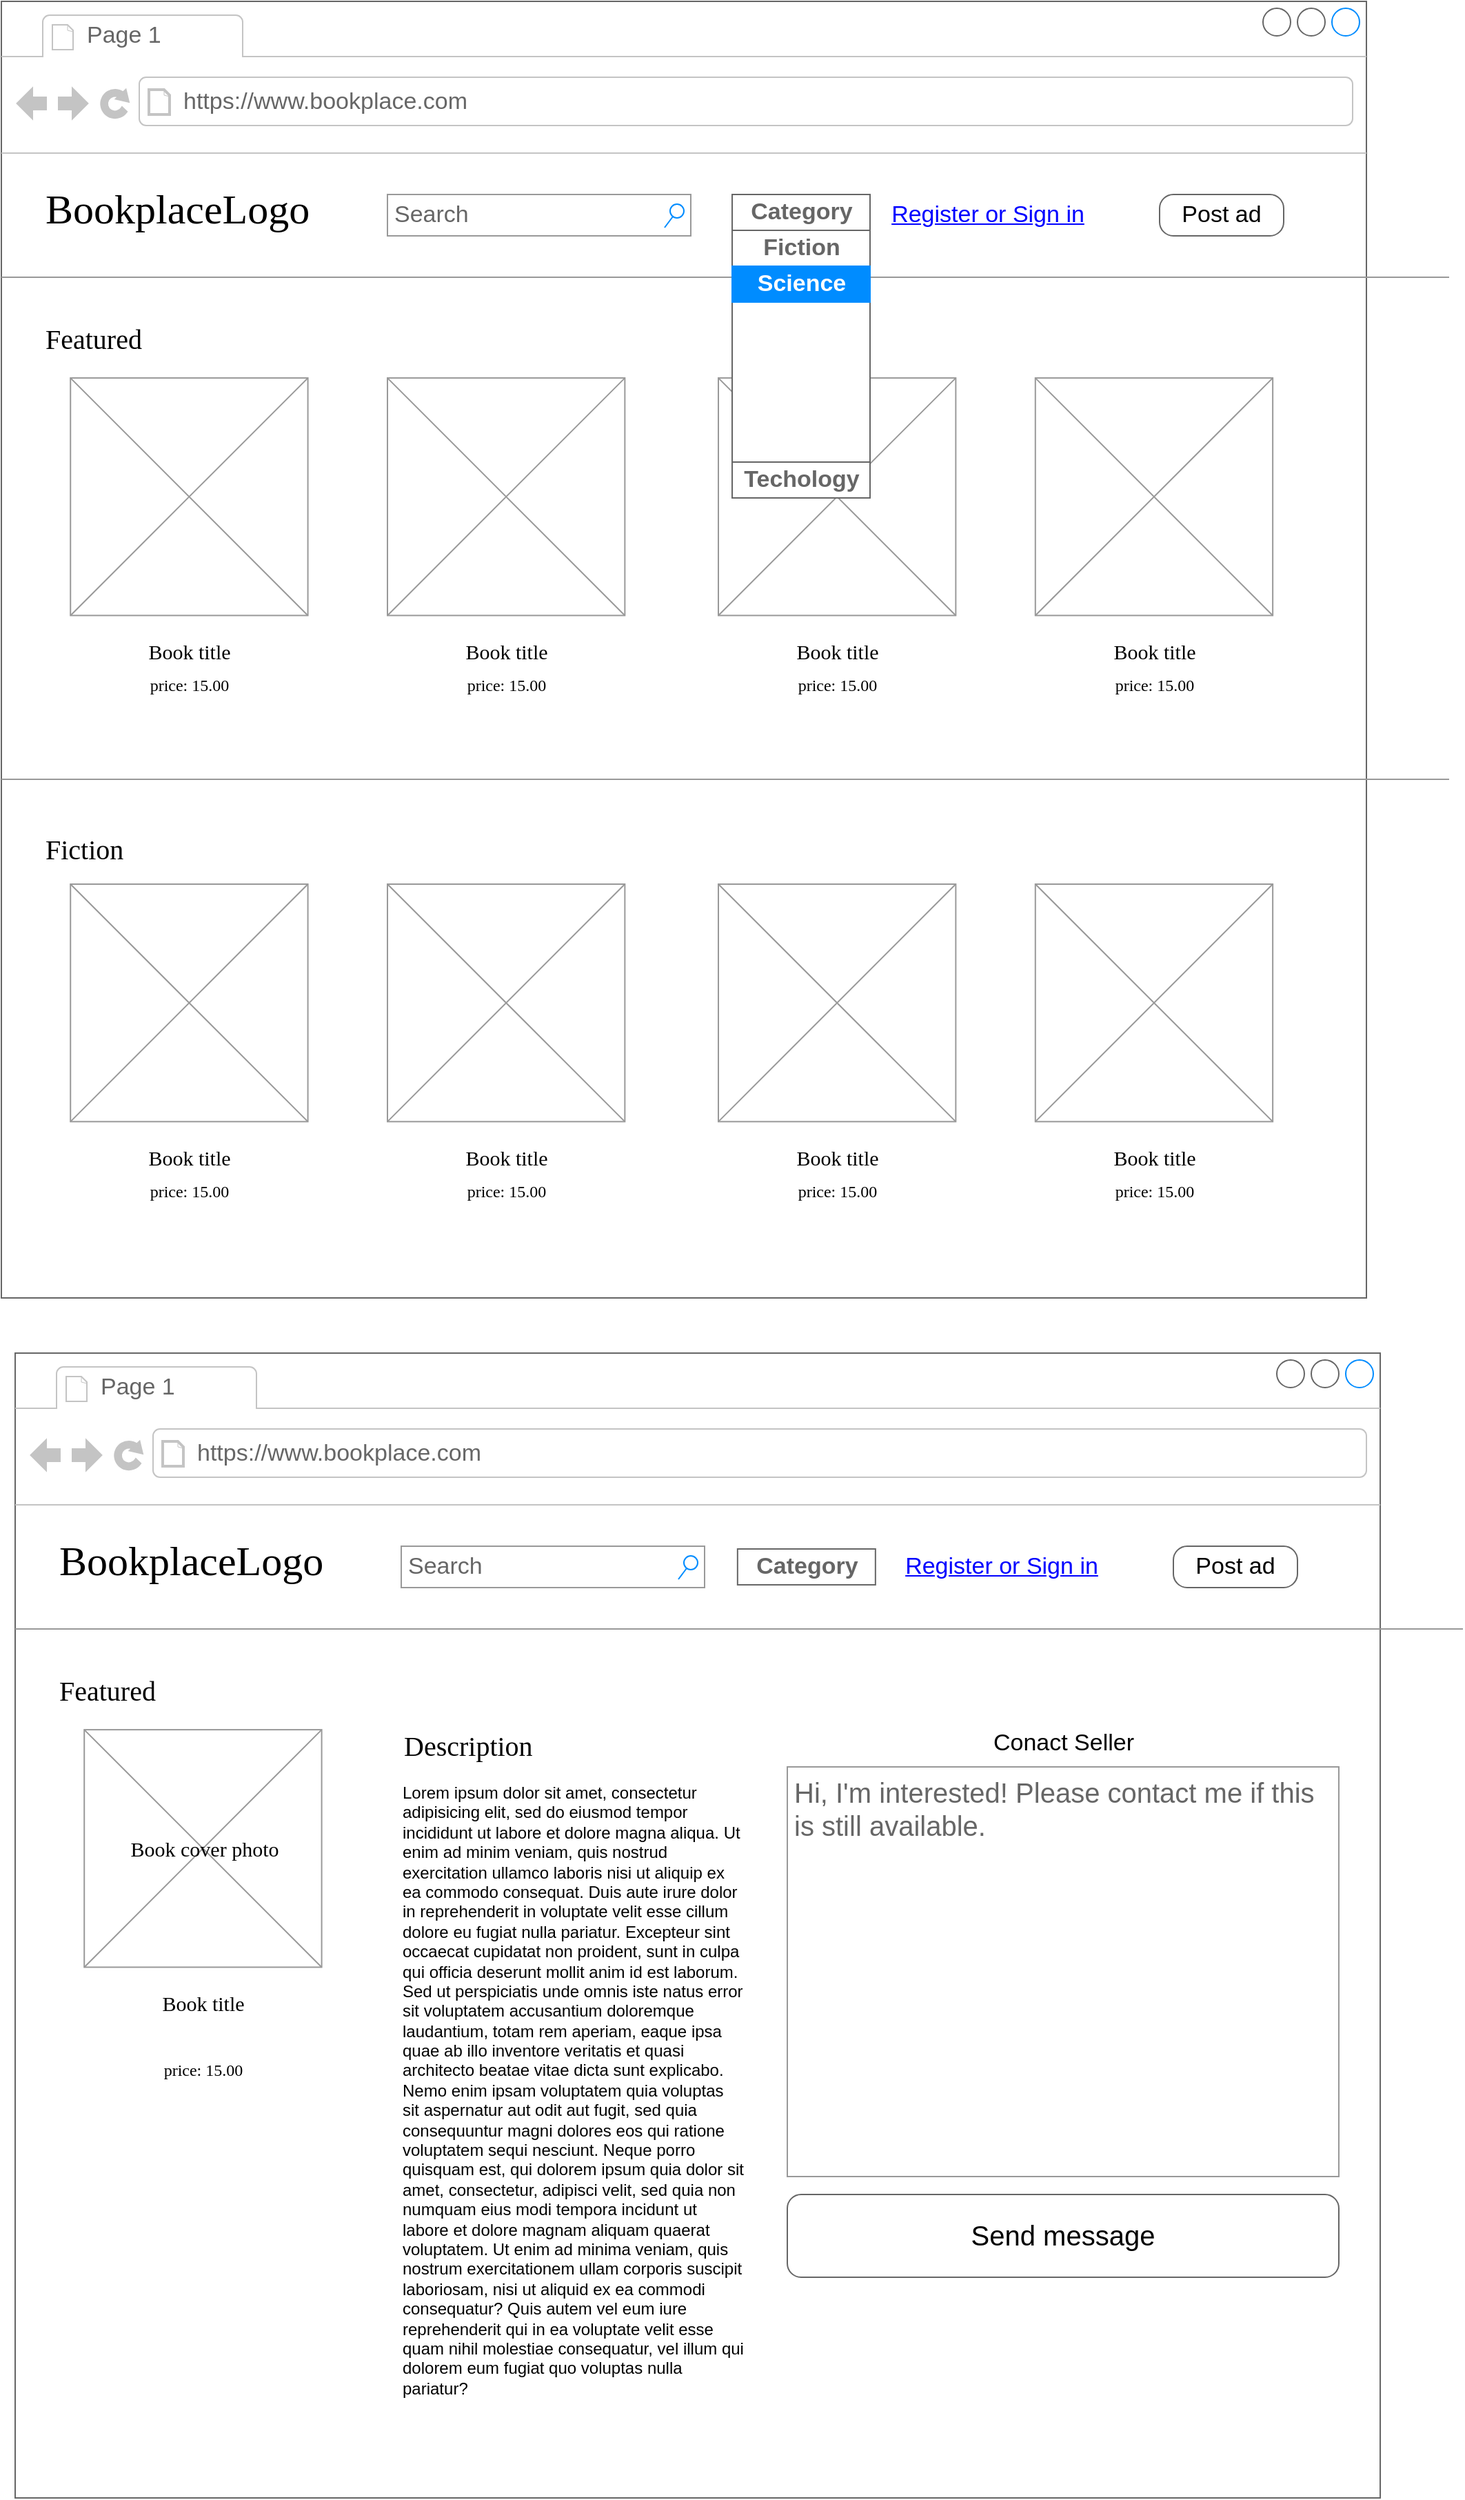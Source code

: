 <mxfile version="16.2.2" type="device"><diagram name="Page-1" id="2cc2dc42-3aac-f2a9-1cec-7a8b7cbee084"><mxGraphModel dx="2712" dy="1012" grid="1" gridSize="10" guides="1" tooltips="1" connect="1" arrows="1" fold="1" page="1" pageScale="1" pageWidth="1100" pageHeight="850" background="none" math="0" shadow="0"><root><mxCell id="0"/><mxCell id="1" parent="0"/><mxCell id="7026571954dc6520-1" value="" style="strokeWidth=1;shadow=0;dashed=0;align=center;html=1;shape=mxgraph.mockup.containers.browserWindow;rSize=0;strokeColor=#666666;mainText=,;recursiveResize=0;rounded=0;labelBackgroundColor=none;fontFamily=Verdana;fontSize=12" parent="1" vertex="1"><mxGeometry x="-20" y="30" width="990" height="940" as="geometry"/></mxCell><mxCell id="7026571954dc6520-2" value="Page 1" style="strokeWidth=1;shadow=0;dashed=0;align=center;html=1;shape=mxgraph.mockup.containers.anchor;fontSize=17;fontColor=#666666;align=left;" parent="7026571954dc6520-1" vertex="1"><mxGeometry x="60" y="12" width="110" height="26" as="geometry"/></mxCell><mxCell id="7026571954dc6520-3" value="https://www.bookplace.com" style="strokeWidth=1;shadow=0;dashed=0;align=center;html=1;shape=mxgraph.mockup.containers.anchor;rSize=0;fontSize=17;fontColor=#666666;align=left;" parent="7026571954dc6520-1" vertex="1"><mxGeometry x="130" y="60" width="250" height="26" as="geometry"/></mxCell><mxCell id="7026571954dc6520-15" value="" style="verticalLabelPosition=bottom;shadow=0;dashed=0;align=center;html=1;verticalAlign=top;strokeWidth=1;shape=mxgraph.mockup.markup.line;strokeColor=#999999;rounded=0;labelBackgroundColor=none;fillColor=#ffffff;fontFamily=Verdana;fontSize=12;fontColor=#000000;" parent="7026571954dc6520-1" vertex="1"><mxGeometry y="190" width="1050" height="20" as="geometry"/></mxCell><mxCell id="7026571954dc6520-18" value="Post ad" style="strokeWidth=1;shadow=0;dashed=0;align=center;html=1;shape=mxgraph.mockup.buttons.button;strokeColor=#666666;mainText=;buttonStyle=round;fontSize=17;fontStyle=0;fillColor=none;whiteSpace=wrap;rounded=0;labelBackgroundColor=none;" parent="7026571954dc6520-1" vertex="1"><mxGeometry x="840" y="140" width="90" height="30" as="geometry"/></mxCell><mxCell id="7026571954dc6520-21" value="" style="verticalLabelPosition=bottom;shadow=0;dashed=0;align=center;html=1;verticalAlign=top;strokeWidth=1;shape=mxgraph.mockup.markup.line;strokeColor=#999999;rounded=0;labelBackgroundColor=none;fillColor=#ffffff;fontFamily=Verdana;fontSize=12;fontColor=#000000;" parent="7026571954dc6520-1" vertex="1"><mxGeometry y="554" width="1050" height="20" as="geometry"/></mxCell><mxCell id="egpmZQZJxqhBSQmusaw0-43" value="Register or Sign in" style="shape=rectangle;strokeColor=none;fillColor=none;linkText=;fontSize=17;fontColor=#0000ff;fontStyle=4;html=1;align=center;" vertex="1" parent="7026571954dc6520-1"><mxGeometry x="640" y="140" width="150" height="30" as="geometry"/></mxCell><mxCell id="7026571954dc6520-4" value="BookplaceLogo" style="text;html=1;points=[];align=left;verticalAlign=top;spacingTop=-4;fontSize=30;fontFamily=Verdana" parent="7026571954dc6520-1" vertex="1"><mxGeometry x="30" y="130" width="340" height="50" as="geometry"/></mxCell><mxCell id="7026571954dc6520-14" value="Search" style="strokeWidth=1;shadow=0;dashed=0;align=center;html=1;shape=mxgraph.mockup.forms.searchBox;strokeColor=#999999;mainText=;strokeColor2=#008cff;fontColor=#666666;fontSize=17;align=left;spacingLeft=3;rounded=0;labelBackgroundColor=none;" parent="7026571954dc6520-1" vertex="1"><mxGeometry x="280" y="140" width="220" height="30" as="geometry"/></mxCell><mxCell id="7026571954dc6520-16" value="&lt;font style=&quot;font-size: 20px&quot;&gt;Featured&lt;/font&gt;" style="text;html=1;points=[];align=left;verticalAlign=top;spacingTop=-4;fontSize=15;fontFamily=Verdana" parent="7026571954dc6520-1" vertex="1"><mxGeometry x="30.003" y="230" width="243.914" height="43.043" as="geometry"/></mxCell><mxCell id="egpmZQZJxqhBSQmusaw0-86" value="" style="group" vertex="1" connectable="0" parent="7026571954dc6520-1"><mxGeometry x="50.113" y="273.043" width="172.175" height="294.347" as="geometry"/></mxCell><mxCell id="7026571954dc6520-6" value="Book title" style="text;html=1;points=[];align=center;verticalAlign=top;spacingTop=-4;fontSize=15;fontFamily=Verdana" parent="egpmZQZJxqhBSQmusaw0-86" vertex="1"><mxGeometry x="28.697" y="186.527" width="114.78" height="20.43" as="geometry"/></mxCell><mxCell id="7026571954dc6520-7" value="price: 15.00" style="text;html=1;points=[];align=center;verticalAlign=top;spacingTop=-4;fontSize=12;fontFamily=Verdana;whiteSpace=wrap;" parent="egpmZQZJxqhBSQmusaw0-86" vertex="1"><mxGeometry x="28.696" y="212.955" width="114.783" height="57.391" as="geometry"/></mxCell><mxCell id="egpmZQZJxqhBSQmusaw0-65" value="" style="verticalLabelPosition=bottom;shadow=0;dashed=0;align=center;html=1;verticalAlign=top;strokeWidth=1;shape=mxgraph.mockup.graphics.simpleIcon;strokeColor=#999999;fillColor=#ffffff;rounded=0;labelBackgroundColor=none;fontFamily=Verdana;fontSize=12;fontColor=#000000;" vertex="1" parent="egpmZQZJxqhBSQmusaw0-86"><mxGeometry width="172.175" height="172.174" as="geometry"/></mxCell><mxCell id="egpmZQZJxqhBSQmusaw0-102" value="&lt;font style=&quot;font-size: 20px&quot;&gt;Fiction&lt;/font&gt;" style="text;html=1;points=[];align=left;verticalAlign=top;spacingTop=-4;fontSize=15;fontFamily=Verdana" vertex="1" parent="7026571954dc6520-1"><mxGeometry x="30.003" y="600" width="243.914" height="43.043" as="geometry"/></mxCell><mxCell id="egpmZQZJxqhBSQmusaw0-215" value="" style="group" vertex="1" connectable="0" parent="7026571954dc6520-1"><mxGeometry x="280.003" y="273.043" width="172.175" height="294.347" as="geometry"/></mxCell><mxCell id="egpmZQZJxqhBSQmusaw0-216" value="Book title" style="text;html=1;points=[];align=center;verticalAlign=top;spacingTop=-4;fontSize=15;fontFamily=Verdana" vertex="1" parent="egpmZQZJxqhBSQmusaw0-215"><mxGeometry x="28.697" y="186.527" width="114.78" height="20.43" as="geometry"/></mxCell><mxCell id="egpmZQZJxqhBSQmusaw0-217" value="price: 15.00" style="text;html=1;points=[];align=center;verticalAlign=top;spacingTop=-4;fontSize=12;fontFamily=Verdana;whiteSpace=wrap;" vertex="1" parent="egpmZQZJxqhBSQmusaw0-215"><mxGeometry x="28.696" y="212.955" width="114.783" height="57.391" as="geometry"/></mxCell><mxCell id="egpmZQZJxqhBSQmusaw0-218" value="" style="verticalLabelPosition=bottom;shadow=0;dashed=0;align=center;html=1;verticalAlign=top;strokeWidth=1;shape=mxgraph.mockup.graphics.simpleIcon;strokeColor=#999999;fillColor=#ffffff;rounded=0;labelBackgroundColor=none;fontFamily=Verdana;fontSize=12;fontColor=#000000;" vertex="1" parent="egpmZQZJxqhBSQmusaw0-215"><mxGeometry width="172.175" height="172.174" as="geometry"/></mxCell><mxCell id="egpmZQZJxqhBSQmusaw0-223" value="" style="group" vertex="1" connectable="0" parent="7026571954dc6520-1"><mxGeometry x="520.003" y="273.043" width="172.175" height="294.347" as="geometry"/></mxCell><mxCell id="egpmZQZJxqhBSQmusaw0-224" value="Book title" style="text;html=1;points=[];align=center;verticalAlign=top;spacingTop=-4;fontSize=15;fontFamily=Verdana" vertex="1" parent="egpmZQZJxqhBSQmusaw0-223"><mxGeometry x="28.697" y="186.527" width="114.78" height="20.43" as="geometry"/></mxCell><mxCell id="egpmZQZJxqhBSQmusaw0-225" value="price: 15.00" style="text;html=1;points=[];align=center;verticalAlign=top;spacingTop=-4;fontSize=12;fontFamily=Verdana;whiteSpace=wrap;" vertex="1" parent="egpmZQZJxqhBSQmusaw0-223"><mxGeometry x="28.696" y="212.955" width="114.783" height="57.391" as="geometry"/></mxCell><mxCell id="egpmZQZJxqhBSQmusaw0-226" value="" style="verticalLabelPosition=bottom;shadow=0;dashed=0;align=center;html=1;verticalAlign=top;strokeWidth=1;shape=mxgraph.mockup.graphics.simpleIcon;strokeColor=#999999;fillColor=#ffffff;rounded=0;labelBackgroundColor=none;fontFamily=Verdana;fontSize=12;fontColor=#000000;" vertex="1" parent="egpmZQZJxqhBSQmusaw0-223"><mxGeometry width="172.175" height="172.174" as="geometry"/></mxCell><mxCell id="egpmZQZJxqhBSQmusaw0-227" value="" style="group" vertex="1" connectable="0" parent="7026571954dc6520-1"><mxGeometry x="749.893" y="273.043" width="172.175" height="294.347" as="geometry"/></mxCell><mxCell id="egpmZQZJxqhBSQmusaw0-228" value="Book title" style="text;html=1;points=[];align=center;verticalAlign=top;spacingTop=-4;fontSize=15;fontFamily=Verdana" vertex="1" parent="egpmZQZJxqhBSQmusaw0-227"><mxGeometry x="28.697" y="186.527" width="114.78" height="20.43" as="geometry"/></mxCell><mxCell id="egpmZQZJxqhBSQmusaw0-229" value="price: 15.00" style="text;html=1;points=[];align=center;verticalAlign=top;spacingTop=-4;fontSize=12;fontFamily=Verdana;whiteSpace=wrap;" vertex="1" parent="egpmZQZJxqhBSQmusaw0-227"><mxGeometry x="28.696" y="212.955" width="114.783" height="57.391" as="geometry"/></mxCell><mxCell id="egpmZQZJxqhBSQmusaw0-230" value="" style="verticalLabelPosition=bottom;shadow=0;dashed=0;align=center;html=1;verticalAlign=top;strokeWidth=1;shape=mxgraph.mockup.graphics.simpleIcon;strokeColor=#999999;fillColor=#ffffff;rounded=0;labelBackgroundColor=none;fontFamily=Verdana;fontSize=12;fontColor=#000000;" vertex="1" parent="egpmZQZJxqhBSQmusaw0-227"><mxGeometry width="172.175" height="172.174" as="geometry"/></mxCell><mxCell id="egpmZQZJxqhBSQmusaw0-6" value="" style="strokeWidth=1;shadow=0;dashed=0;align=center;html=1;shape=mxgraph.mockup.containers.rrect;rSize=0;strokeColor=#666666;" vertex="1" parent="7026571954dc6520-1"><mxGeometry x="530" y="140" width="100" height="220" as="geometry"/></mxCell><mxCell id="egpmZQZJxqhBSQmusaw0-7" value="Category" style="strokeColor=inherit;fillColor=inherit;gradientColor=inherit;strokeWidth=1;shadow=0;dashed=0;align=center;html=1;shape=mxgraph.mockup.containers.rrect;rSize=0;fontSize=17;fontColor=#666666;fontStyle=1;resizeWidth=1;" vertex="1" parent="egpmZQZJxqhBSQmusaw0-6"><mxGeometry width="100" height="26" relative="1" as="geometry"/></mxCell><mxCell id="egpmZQZJxqhBSQmusaw0-8" value="Fiction" style="strokeColor=inherit;fillColor=inherit;gradientColor=inherit;strokeWidth=1;shadow=0;dashed=0;align=center;html=1;shape=mxgraph.mockup.containers.rrect;rSize=0;fontSize=17;fontColor=#666666;fontStyle=1;resizeWidth=1;" vertex="1" parent="egpmZQZJxqhBSQmusaw0-6"><mxGeometry width="100" height="26" relative="1" as="geometry"><mxPoint y="26" as="offset"/></mxGeometry></mxCell><mxCell id="egpmZQZJxqhBSQmusaw0-9" value="Science" style="strokeWidth=1;shadow=0;dashed=0;align=center;html=1;shape=mxgraph.mockup.containers.rrect;rSize=0;fontSize=17;fontColor=#ffffff;fontStyle=1;fillColor=#008cff;strokeColor=#008cff;resizeWidth=1;" vertex="1" parent="egpmZQZJxqhBSQmusaw0-6"><mxGeometry width="100" height="26" relative="1" as="geometry"><mxPoint y="52" as="offset"/></mxGeometry></mxCell><mxCell id="egpmZQZJxqhBSQmusaw0-10" value="Techology" style="strokeColor=inherit;fillColor=inherit;gradientColor=inherit;strokeWidth=1;shadow=0;dashed=0;align=center;html=1;shape=mxgraph.mockup.containers.rrect;rSize=0;fontSize=17;fontColor=#666666;fontStyle=1;resizeWidth=1;" vertex="1" parent="egpmZQZJxqhBSQmusaw0-6"><mxGeometry y="1" width="100" height="26" relative="1" as="geometry"><mxPoint y="-26" as="offset"/></mxGeometry></mxCell><mxCell id="egpmZQZJxqhBSQmusaw0-231" value="" style="group" vertex="1" connectable="0" parent="7026571954dc6520-1"><mxGeometry x="50.113" y="640.003" width="172.175" height="294.347" as="geometry"/></mxCell><mxCell id="egpmZQZJxqhBSQmusaw0-232" value="Book title" style="text;html=1;points=[];align=center;verticalAlign=top;spacingTop=-4;fontSize=15;fontFamily=Verdana" vertex="1" parent="egpmZQZJxqhBSQmusaw0-231"><mxGeometry x="28.697" y="186.527" width="114.78" height="20.43" as="geometry"/></mxCell><mxCell id="egpmZQZJxqhBSQmusaw0-233" value="price: 15.00" style="text;html=1;points=[];align=center;verticalAlign=top;spacingTop=-4;fontSize=12;fontFamily=Verdana;whiteSpace=wrap;" vertex="1" parent="egpmZQZJxqhBSQmusaw0-231"><mxGeometry x="28.696" y="212.955" width="114.783" height="57.391" as="geometry"/></mxCell><mxCell id="egpmZQZJxqhBSQmusaw0-234" value="" style="verticalLabelPosition=bottom;shadow=0;dashed=0;align=center;html=1;verticalAlign=top;strokeWidth=1;shape=mxgraph.mockup.graphics.simpleIcon;strokeColor=#999999;fillColor=#ffffff;rounded=0;labelBackgroundColor=none;fontFamily=Verdana;fontSize=12;fontColor=#000000;" vertex="1" parent="egpmZQZJxqhBSQmusaw0-231"><mxGeometry width="172.175" height="172.174" as="geometry"/></mxCell><mxCell id="egpmZQZJxqhBSQmusaw0-235" value="" style="group" vertex="1" connectable="0" parent="7026571954dc6520-1"><mxGeometry x="280.003" y="640.003" width="172.175" height="294.347" as="geometry"/></mxCell><mxCell id="egpmZQZJxqhBSQmusaw0-236" value="Book title" style="text;html=1;points=[];align=center;verticalAlign=top;spacingTop=-4;fontSize=15;fontFamily=Verdana" vertex="1" parent="egpmZQZJxqhBSQmusaw0-235"><mxGeometry x="28.697" y="186.527" width="114.78" height="20.43" as="geometry"/></mxCell><mxCell id="egpmZQZJxqhBSQmusaw0-237" value="price: 15.00" style="text;html=1;points=[];align=center;verticalAlign=top;spacingTop=-4;fontSize=12;fontFamily=Verdana;whiteSpace=wrap;" vertex="1" parent="egpmZQZJxqhBSQmusaw0-235"><mxGeometry x="28.696" y="212.955" width="114.783" height="57.391" as="geometry"/></mxCell><mxCell id="egpmZQZJxqhBSQmusaw0-238" value="" style="verticalLabelPosition=bottom;shadow=0;dashed=0;align=center;html=1;verticalAlign=top;strokeWidth=1;shape=mxgraph.mockup.graphics.simpleIcon;strokeColor=#999999;fillColor=#ffffff;rounded=0;labelBackgroundColor=none;fontFamily=Verdana;fontSize=12;fontColor=#000000;" vertex="1" parent="egpmZQZJxqhBSQmusaw0-235"><mxGeometry width="172.175" height="172.174" as="geometry"/></mxCell><mxCell id="egpmZQZJxqhBSQmusaw0-239" value="" style="group" vertex="1" connectable="0" parent="7026571954dc6520-1"><mxGeometry x="520.003" y="640.003" width="172.175" height="294.347" as="geometry"/></mxCell><mxCell id="egpmZQZJxqhBSQmusaw0-240" value="Book title" style="text;html=1;points=[];align=center;verticalAlign=top;spacingTop=-4;fontSize=15;fontFamily=Verdana" vertex="1" parent="egpmZQZJxqhBSQmusaw0-239"><mxGeometry x="28.697" y="186.527" width="114.78" height="20.43" as="geometry"/></mxCell><mxCell id="egpmZQZJxqhBSQmusaw0-241" value="price: 15.00" style="text;html=1;points=[];align=center;verticalAlign=top;spacingTop=-4;fontSize=12;fontFamily=Verdana;whiteSpace=wrap;" vertex="1" parent="egpmZQZJxqhBSQmusaw0-239"><mxGeometry x="28.696" y="212.955" width="114.783" height="57.391" as="geometry"/></mxCell><mxCell id="egpmZQZJxqhBSQmusaw0-242" value="" style="verticalLabelPosition=bottom;shadow=0;dashed=0;align=center;html=1;verticalAlign=top;strokeWidth=1;shape=mxgraph.mockup.graphics.simpleIcon;strokeColor=#999999;fillColor=#ffffff;rounded=0;labelBackgroundColor=none;fontFamily=Verdana;fontSize=12;fontColor=#000000;" vertex="1" parent="egpmZQZJxqhBSQmusaw0-239"><mxGeometry width="172.175" height="172.174" as="geometry"/></mxCell><mxCell id="egpmZQZJxqhBSQmusaw0-243" value="" style="group" vertex="1" connectable="0" parent="7026571954dc6520-1"><mxGeometry x="749.893" y="640.003" width="172.175" height="294.347" as="geometry"/></mxCell><mxCell id="egpmZQZJxqhBSQmusaw0-244" value="Book title" style="text;html=1;points=[];align=center;verticalAlign=top;spacingTop=-4;fontSize=15;fontFamily=Verdana" vertex="1" parent="egpmZQZJxqhBSQmusaw0-243"><mxGeometry x="28.697" y="186.527" width="114.78" height="20.43" as="geometry"/></mxCell><mxCell id="egpmZQZJxqhBSQmusaw0-245" value="price: 15.00" style="text;html=1;points=[];align=center;verticalAlign=top;spacingTop=-4;fontSize=12;fontFamily=Verdana;whiteSpace=wrap;" vertex="1" parent="egpmZQZJxqhBSQmusaw0-243"><mxGeometry x="28.696" y="212.955" width="114.783" height="57.391" as="geometry"/></mxCell><mxCell id="egpmZQZJxqhBSQmusaw0-246" value="" style="verticalLabelPosition=bottom;shadow=0;dashed=0;align=center;html=1;verticalAlign=top;strokeWidth=1;shape=mxgraph.mockup.graphics.simpleIcon;strokeColor=#999999;fillColor=#ffffff;rounded=0;labelBackgroundColor=none;fontFamily=Verdana;fontSize=12;fontColor=#000000;" vertex="1" parent="egpmZQZJxqhBSQmusaw0-243"><mxGeometry width="172.175" height="172.174" as="geometry"/></mxCell><mxCell id="egpmZQZJxqhBSQmusaw0-118" value="" style="strokeWidth=1;shadow=0;dashed=0;align=center;html=1;shape=mxgraph.mockup.containers.browserWindow;rSize=0;strokeColor=#666666;mainText=,;recursiveResize=0;rounded=0;labelBackgroundColor=none;fontFamily=Verdana;fontSize=12;fontStyle=1" vertex="1" parent="1"><mxGeometry x="-10" y="1010" width="990" height="830" as="geometry"/></mxCell><mxCell id="egpmZQZJxqhBSQmusaw0-119" value="Page 1" style="strokeWidth=1;shadow=0;dashed=0;align=center;html=1;shape=mxgraph.mockup.containers.anchor;fontSize=17;fontColor=#666666;align=left;" vertex="1" parent="egpmZQZJxqhBSQmusaw0-118"><mxGeometry x="60" y="12" width="110" height="26" as="geometry"/></mxCell><mxCell id="egpmZQZJxqhBSQmusaw0-120" value="https://www.bookplace.com" style="strokeWidth=1;shadow=0;dashed=0;align=center;html=1;shape=mxgraph.mockup.containers.anchor;rSize=0;fontSize=17;fontColor=#666666;align=left;" vertex="1" parent="egpmZQZJxqhBSQmusaw0-118"><mxGeometry x="130" y="60" width="250" height="26" as="geometry"/></mxCell><mxCell id="egpmZQZJxqhBSQmusaw0-121" value="" style="verticalLabelPosition=bottom;shadow=0;dashed=0;align=center;html=1;verticalAlign=top;strokeWidth=1;shape=mxgraph.mockup.markup.line;strokeColor=#999999;rounded=0;labelBackgroundColor=none;fillColor=#ffffff;fontFamily=Verdana;fontSize=12;fontColor=#000000;" vertex="1" parent="egpmZQZJxqhBSQmusaw0-118"><mxGeometry y="190" width="1050" height="20" as="geometry"/></mxCell><mxCell id="egpmZQZJxqhBSQmusaw0-122" value="Post ad" style="strokeWidth=1;shadow=0;dashed=0;align=center;html=1;shape=mxgraph.mockup.buttons.button;strokeColor=#666666;mainText=;buttonStyle=round;fontSize=17;fontStyle=0;fillColor=none;whiteSpace=wrap;rounded=0;labelBackgroundColor=none;" vertex="1" parent="egpmZQZJxqhBSQmusaw0-118"><mxGeometry x="840" y="140" width="90" height="30" as="geometry"/></mxCell><mxCell id="egpmZQZJxqhBSQmusaw0-124" value="Register or Sign in" style="shape=rectangle;strokeColor=none;fillColor=none;linkText=;fontSize=17;fontColor=#0000ff;fontStyle=4;html=1;align=center;" vertex="1" parent="egpmZQZJxqhBSQmusaw0-118"><mxGeometry x="640" y="140" width="150" height="30" as="geometry"/></mxCell><mxCell id="egpmZQZJxqhBSQmusaw0-125" value="BookplaceLogo" style="text;html=1;points=[];align=left;verticalAlign=top;spacingTop=-4;fontSize=30;fontFamily=Verdana" vertex="1" parent="egpmZQZJxqhBSQmusaw0-118"><mxGeometry x="30" y="130" width="340" height="50" as="geometry"/></mxCell><mxCell id="egpmZQZJxqhBSQmusaw0-126" value="Search" style="strokeWidth=1;shadow=0;dashed=0;align=center;html=1;shape=mxgraph.mockup.forms.searchBox;strokeColor=#999999;mainText=;strokeColor2=#008cff;fontColor=#666666;fontSize=17;align=left;spacingLeft=3;rounded=0;labelBackgroundColor=none;" vertex="1" parent="egpmZQZJxqhBSQmusaw0-118"><mxGeometry x="280" y="140" width="220" height="30" as="geometry"/></mxCell><mxCell id="egpmZQZJxqhBSQmusaw0-127" value="&lt;font style=&quot;font-size: 20px&quot;&gt;Featured&lt;/font&gt;" style="text;html=1;points=[];align=left;verticalAlign=top;spacingTop=-4;fontSize=15;fontFamily=Verdana" vertex="1" parent="egpmZQZJxqhBSQmusaw0-118"><mxGeometry x="30.003" y="230" width="243.914" height="43.043" as="geometry"/></mxCell><mxCell id="egpmZQZJxqhBSQmusaw0-128" value="" style="group" vertex="1" connectable="0" parent="egpmZQZJxqhBSQmusaw0-118"><mxGeometry x="50.113" y="273.043" width="172.175" height="294.347" as="geometry"/></mxCell><mxCell id="egpmZQZJxqhBSQmusaw0-129" value="Book title" style="text;html=1;points=[];align=center;verticalAlign=top;spacingTop=-4;fontSize=15;fontFamily=Verdana" vertex="1" parent="egpmZQZJxqhBSQmusaw0-128"><mxGeometry x="28.697" y="186.527" width="114.78" height="20.43" as="geometry"/></mxCell><mxCell id="egpmZQZJxqhBSQmusaw0-130" value="price: 15.00" style="text;html=1;points=[];align=center;verticalAlign=top;spacingTop=-4;fontSize=12;fontFamily=Verdana;whiteSpace=wrap;" vertex="1" parent="egpmZQZJxqhBSQmusaw0-128"><mxGeometry x="28.696" y="236.955" width="114.783" height="57.391" as="geometry"/></mxCell><mxCell id="egpmZQZJxqhBSQmusaw0-131" value="" style="verticalLabelPosition=bottom;shadow=0;dashed=0;align=center;html=1;verticalAlign=top;strokeWidth=1;shape=mxgraph.mockup.graphics.simpleIcon;strokeColor=#999999;fillColor=#ffffff;rounded=0;labelBackgroundColor=none;fontFamily=Verdana;fontSize=12;fontColor=#000000;" vertex="1" parent="egpmZQZJxqhBSQmusaw0-128"><mxGeometry width="172.175" height="172.174" as="geometry"/></mxCell><mxCell id="egpmZQZJxqhBSQmusaw0-166" value="Book cover photo" style="text;html=1;points=[];align=center;verticalAlign=top;spacingTop=-4;fontSize=15;fontFamily=Verdana" vertex="1" parent="egpmZQZJxqhBSQmusaw0-128"><mxGeometry x="29.887" y="74.957" width="114.78" height="20.43" as="geometry"/></mxCell><mxCell id="egpmZQZJxqhBSQmusaw0-165" value="Lorem ipsum dolor sit amet, consectetur adipisicing elit, sed do eiusmod tempor incididunt ut labore et dolore magna aliqua. Ut enim ad minim veniam, quis nostrud exercitation ullamco laboris nisi ut aliquip ex ea commodo consequat. Duis aute irure dolor in reprehenderit in voluptate velit esse cillum dolore eu fugiat nulla pariatur. Excepteur sint occaecat cupidatat non proident, sunt in culpa qui officia deserunt mollit anim id est laborum.&#10;Sed ut perspiciatis unde omnis iste natus error sit voluptatem accusantium doloremque laudantium, totam rem aperiam, eaque ipsa quae ab illo inventore veritatis et quasi architecto beatae vitae dicta sunt explicabo. Nemo enim ipsam voluptatem quia voluptas sit aspernatur aut odit aut fugit, sed quia consequuntur magni dolores eos qui ratione voluptatem sequi nesciunt. Neque porro quisquam est, qui dolorem ipsum quia dolor sit amet, consectetur, adipisci velit, sed quia non numquam eius modi tempora incidunt ut labore et dolore magnam aliquam quaerat voluptatem. Ut enim ad minima veniam, quis nostrum exercitationem ullam corporis suscipit laboriosam, nisi ut aliquid ex ea commodi consequatur? Quis autem vel eum iure reprehenderit qui in ea voluptate velit esse quam nihil molestiae consequatur, vel illum qui dolorem eum fugiat quo voluptas nulla pariatur?" style="text;spacingTop=-5;whiteSpace=wrap;html=1;align=left;fontSize=12;fontFamily=Helvetica;fillColor=none;strokeColor=none;" vertex="1" parent="egpmZQZJxqhBSQmusaw0-118"><mxGeometry x="279" y="310" width="250" height="470" as="geometry"/></mxCell><mxCell id="egpmZQZJxqhBSQmusaw0-167" value="&lt;span style=&quot;font-size: 20px&quot;&gt;Description&lt;br&gt;&lt;/span&gt;" style="text;html=1;points=[];align=left;verticalAlign=top;spacingTop=-4;fontSize=15;fontFamily=Verdana" vertex="1" parent="egpmZQZJxqhBSQmusaw0-118"><mxGeometry x="280.003" y="270" width="243.914" height="43.043" as="geometry"/></mxCell><mxCell id="egpmZQZJxqhBSQmusaw0-171" value="Category" style="strokeColor=inherit;fillColor=inherit;gradientColor=inherit;strokeWidth=1;shadow=0;dashed=0;align=center;html=1;shape=mxgraph.mockup.containers.rrect;rSize=0;fontSize=17;fontColor=#666666;fontStyle=1;resizeWidth=1;" vertex="1" parent="egpmZQZJxqhBSQmusaw0-118"><mxGeometry x="523.92" y="142" width="100" height="26" as="geometry"/></mxCell><mxCell id="egpmZQZJxqhBSQmusaw0-205" value="" style="strokeWidth=1;shadow=0;dashed=0;align=center;html=1;shape=mxgraph.mockup.forms.anchor;align=right;spacingRight=2;fontColor=#666666;fontSize=20;" vertex="1" parent="egpmZQZJxqhBSQmusaw0-118"><mxGeometry x="560" y="488" width="50" height="18" as="geometry"/></mxCell><mxCell id="egpmZQZJxqhBSQmusaw0-207" value="Hi, I'm interested! Please contact me if this is still available." style="strokeWidth=1;shadow=0;dashed=0;align=center;html=1;shape=mxgraph.mockup.forms.rrect;fillColor=#ffffff;rSize=0;fontColor=#666666;align=left;spacingLeft=3;strokeColor=#999999;verticalAlign=top;whiteSpace=wrap;fontSize=20;" vertex="1" parent="egpmZQZJxqhBSQmusaw0-118"><mxGeometry x="560" y="300" width="400" height="297" as="geometry"/></mxCell><mxCell id="egpmZQZJxqhBSQmusaw0-209" value="&lt;span style=&quot;font-family: helvetica; font-size: 17px;&quot;&gt;Conact Seller&lt;/span&gt;" style="text;html=1;points=[];align=center;verticalAlign=top;spacingTop=-4;fontSize=15;fontFamily=Verdana" vertex="1" parent="egpmZQZJxqhBSQmusaw0-118"><mxGeometry x="560" y="270" width="400" height="43.04" as="geometry"/></mxCell><mxCell id="egpmZQZJxqhBSQmusaw0-210" value="&lt;font style=&quot;font-size: 20px&quot;&gt;Send message&lt;/font&gt;" style="strokeWidth=1;shadow=0;dashed=0;align=center;html=1;shape=mxgraph.mockup.buttons.button;strokeColor=#666666;mainText=;buttonStyle=round;fontSize=17;fontStyle=0;fillColor=none;whiteSpace=wrap;rounded=0;labelBackgroundColor=none;" vertex="1" parent="egpmZQZJxqhBSQmusaw0-118"><mxGeometry x="560" y="610" width="400" height="60" as="geometry"/></mxCell></root></mxGraphModel></diagram></mxfile>